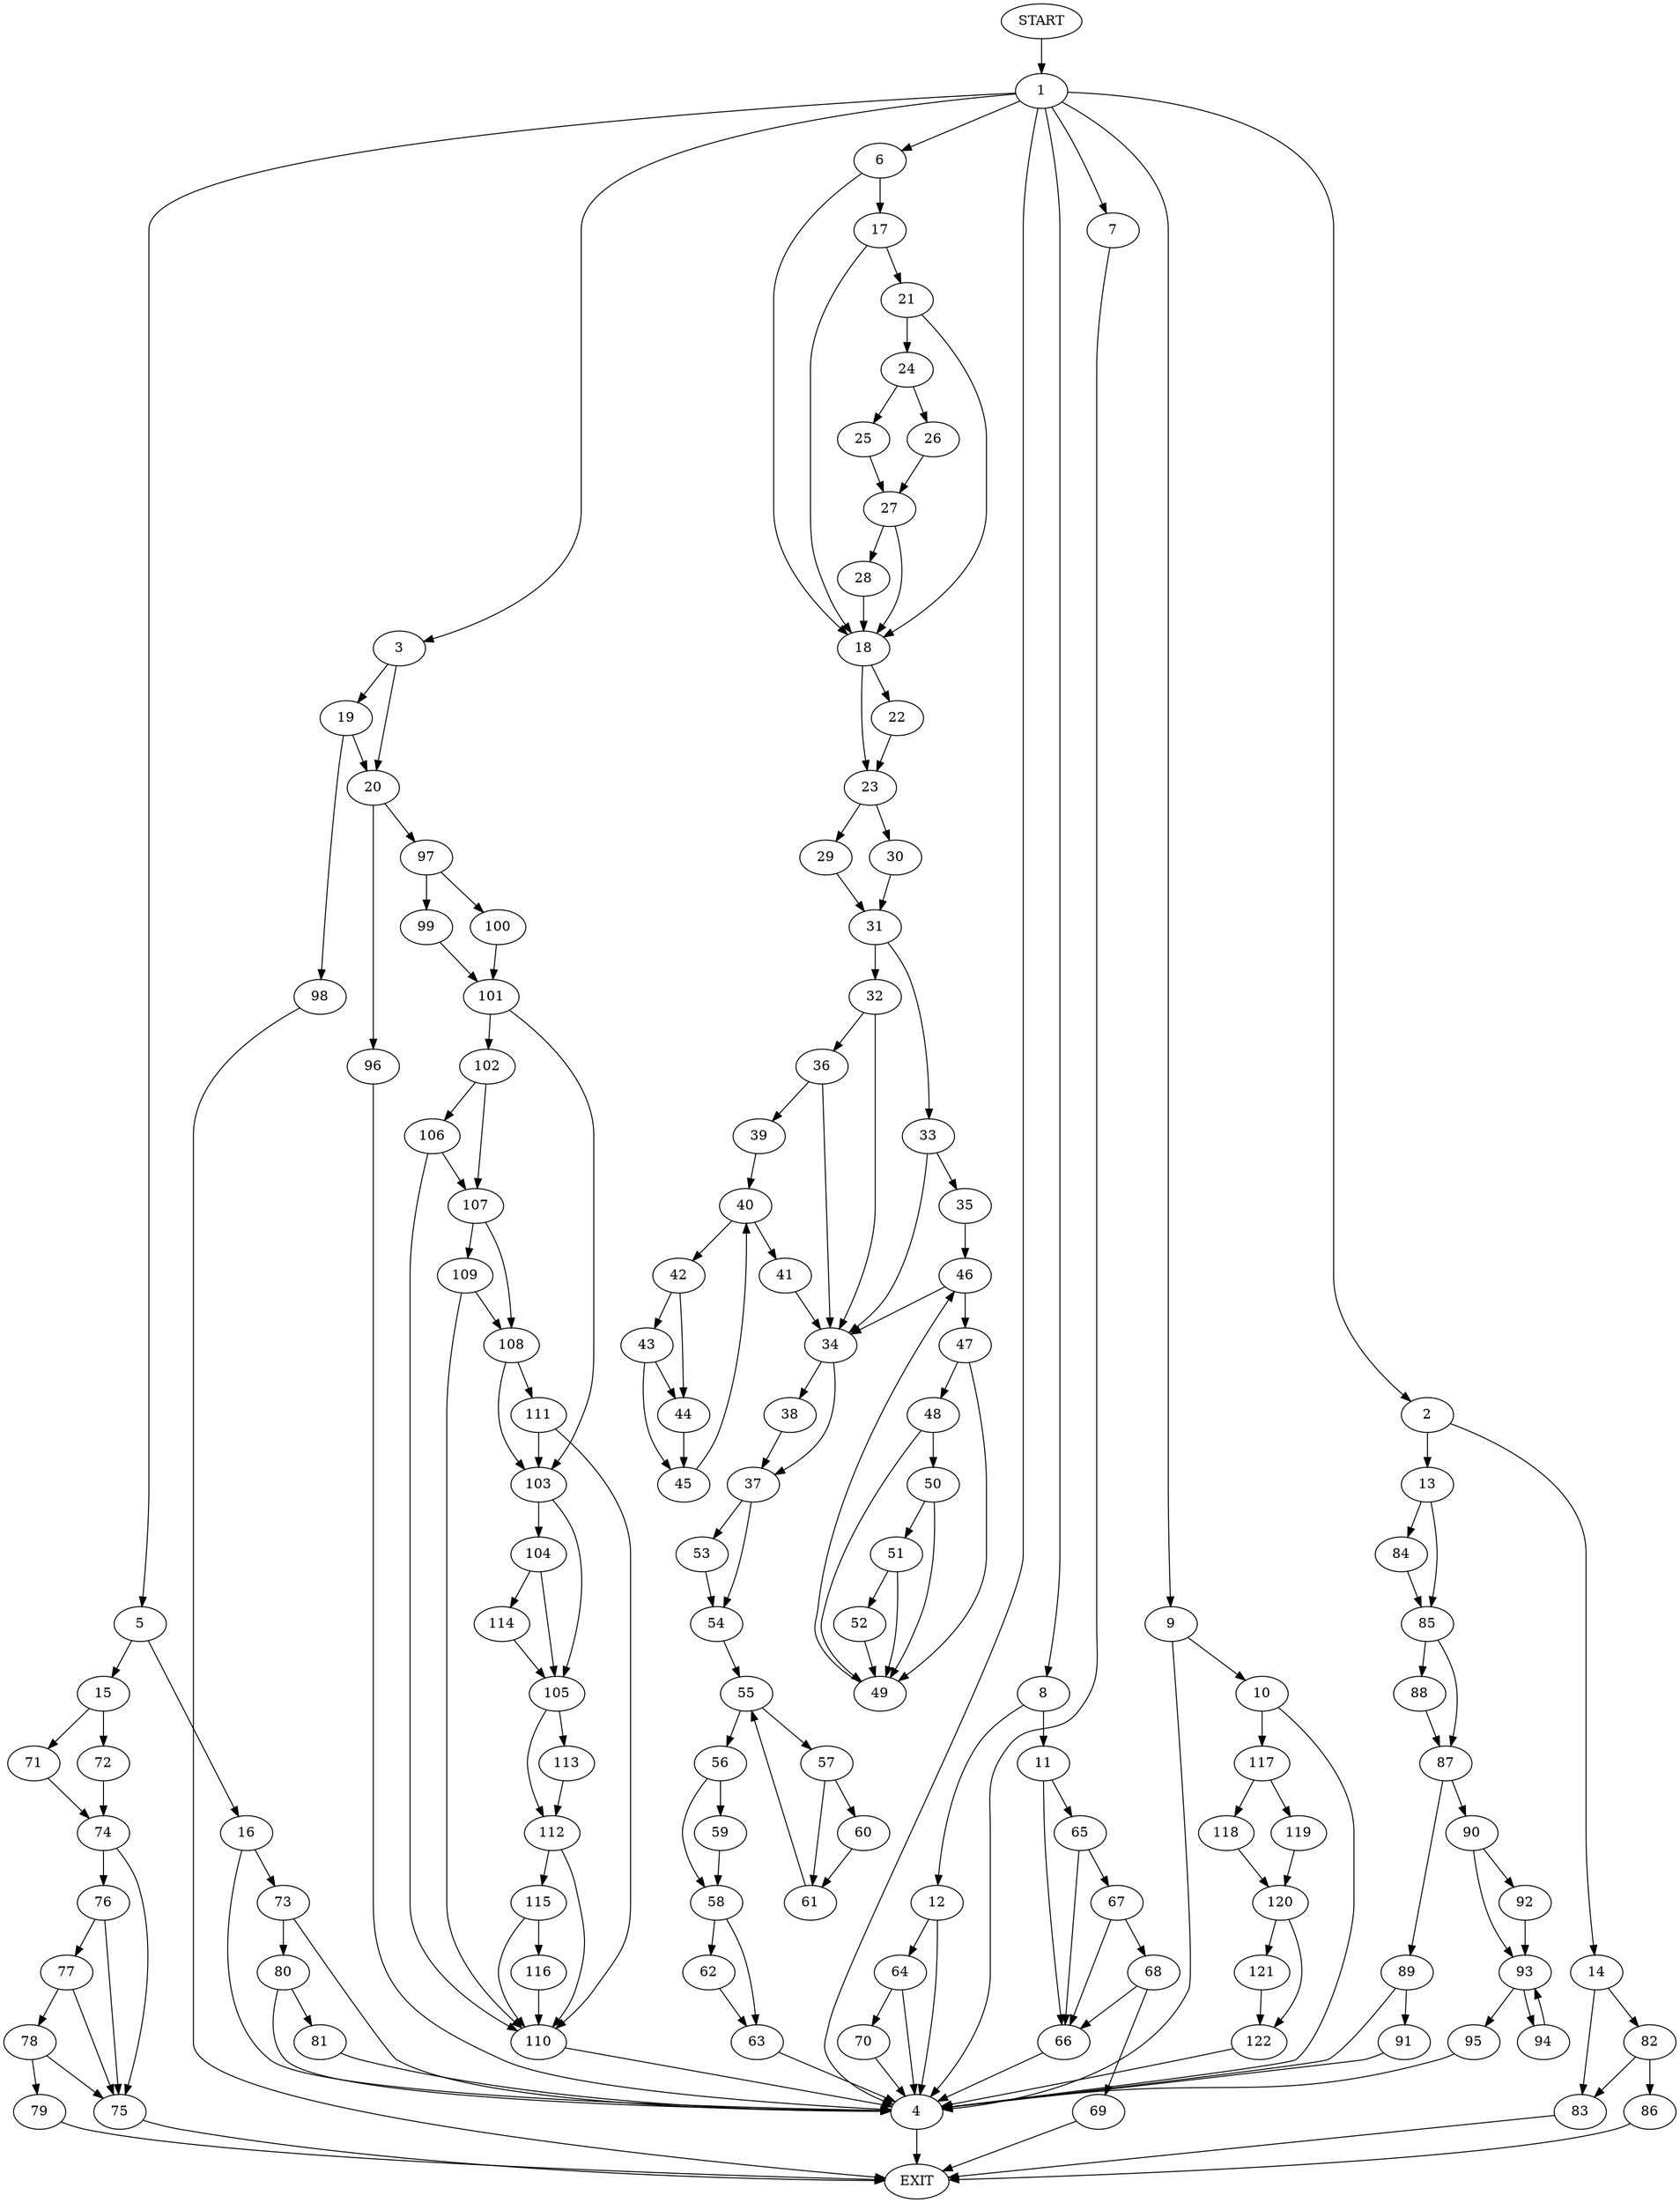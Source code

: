 digraph {
0 [label="START"]
123 [label="EXIT"]
0 -> 1
1 -> 2
1 -> 3
1 -> 4
1 -> 5
1 -> 6
1 -> 7
1 -> 8
1 -> 9
4 -> 123
9 -> 4
9 -> 10
8 -> 11
8 -> 12
2 -> 13
2 -> 14
7 -> 4
5 -> 15
5 -> 16
6 -> 17
6 -> 18
3 -> 19
3 -> 20
17 -> 18
17 -> 21
18 -> 22
18 -> 23
21 -> 24
21 -> 18
24 -> 25
24 -> 26
26 -> 27
25 -> 27
27 -> 28
27 -> 18
28 -> 18
23 -> 29
23 -> 30
22 -> 23
30 -> 31
29 -> 31
31 -> 32
31 -> 33
33 -> 34
33 -> 35
32 -> 34
32 -> 36
34 -> 37
34 -> 38
36 -> 34
36 -> 39
39 -> 40
40 -> 41
40 -> 42
42 -> 43
42 -> 44
41 -> 34
43 -> 45
43 -> 44
44 -> 45
45 -> 40
35 -> 46
46 -> 34
46 -> 47
47 -> 48
47 -> 49
49 -> 46
48 -> 49
48 -> 50
50 -> 51
50 -> 49
51 -> 49
51 -> 52
52 -> 49
37 -> 53
37 -> 54
38 -> 37
53 -> 54
54 -> 55
55 -> 56
55 -> 57
56 -> 58
56 -> 59
57 -> 60
57 -> 61
61 -> 55
60 -> 61
59 -> 58
58 -> 62
58 -> 63
63 -> 4
62 -> 63
12 -> 64
12 -> 4
11 -> 65
11 -> 66
65 -> 67
65 -> 66
66 -> 4
67 -> 68
67 -> 66
68 -> 69
68 -> 66
69 -> 123
64 -> 4
64 -> 70
70 -> 4
15 -> 71
15 -> 72
16 -> 73
16 -> 4
71 -> 74
72 -> 74
74 -> 75
74 -> 76
75 -> 123
76 -> 77
76 -> 75
77 -> 78
77 -> 75
78 -> 79
78 -> 75
79 -> 123
73 -> 80
73 -> 4
80 -> 4
80 -> 81
81 -> 4
14 -> 82
14 -> 83
13 -> 84
13 -> 85
83 -> 123
82 -> 83
82 -> 86
86 -> 123
84 -> 85
85 -> 87
85 -> 88
88 -> 87
87 -> 89
87 -> 90
89 -> 91
89 -> 4
90 -> 92
90 -> 93
93 -> 94
93 -> 95
92 -> 93
95 -> 4
94 -> 93
91 -> 4
20 -> 96
20 -> 97
19 -> 98
19 -> 20
98 -> 123
97 -> 99
97 -> 100
96 -> 4
99 -> 101
100 -> 101
101 -> 102
101 -> 103
103 -> 104
103 -> 105
102 -> 106
102 -> 107
107 -> 108
107 -> 109
106 -> 110
106 -> 107
110 -> 4
109 -> 110
109 -> 108
108 -> 111
108 -> 103
111 -> 110
111 -> 103
105 -> 112
105 -> 113
104 -> 114
104 -> 105
114 -> 105
113 -> 112
112 -> 115
112 -> 110
115 -> 110
115 -> 116
116 -> 110
10 -> 4
10 -> 117
117 -> 118
117 -> 119
118 -> 120
119 -> 120
120 -> 121
120 -> 122
122 -> 4
121 -> 122
}
